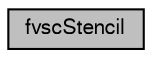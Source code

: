digraph G
{
  bgcolor="transparent";
  edge [fontname="FreeSans",fontsize="10",labelfontname="FreeSans",labelfontsize="10"];
  node [fontname="FreeSans",fontsize="10",shape=record];
  Node1 [label="fvscStencil",height=0.2,width=0.4,color="black", fillcolor="grey75", style="filled" fontcolor="black"];
}
